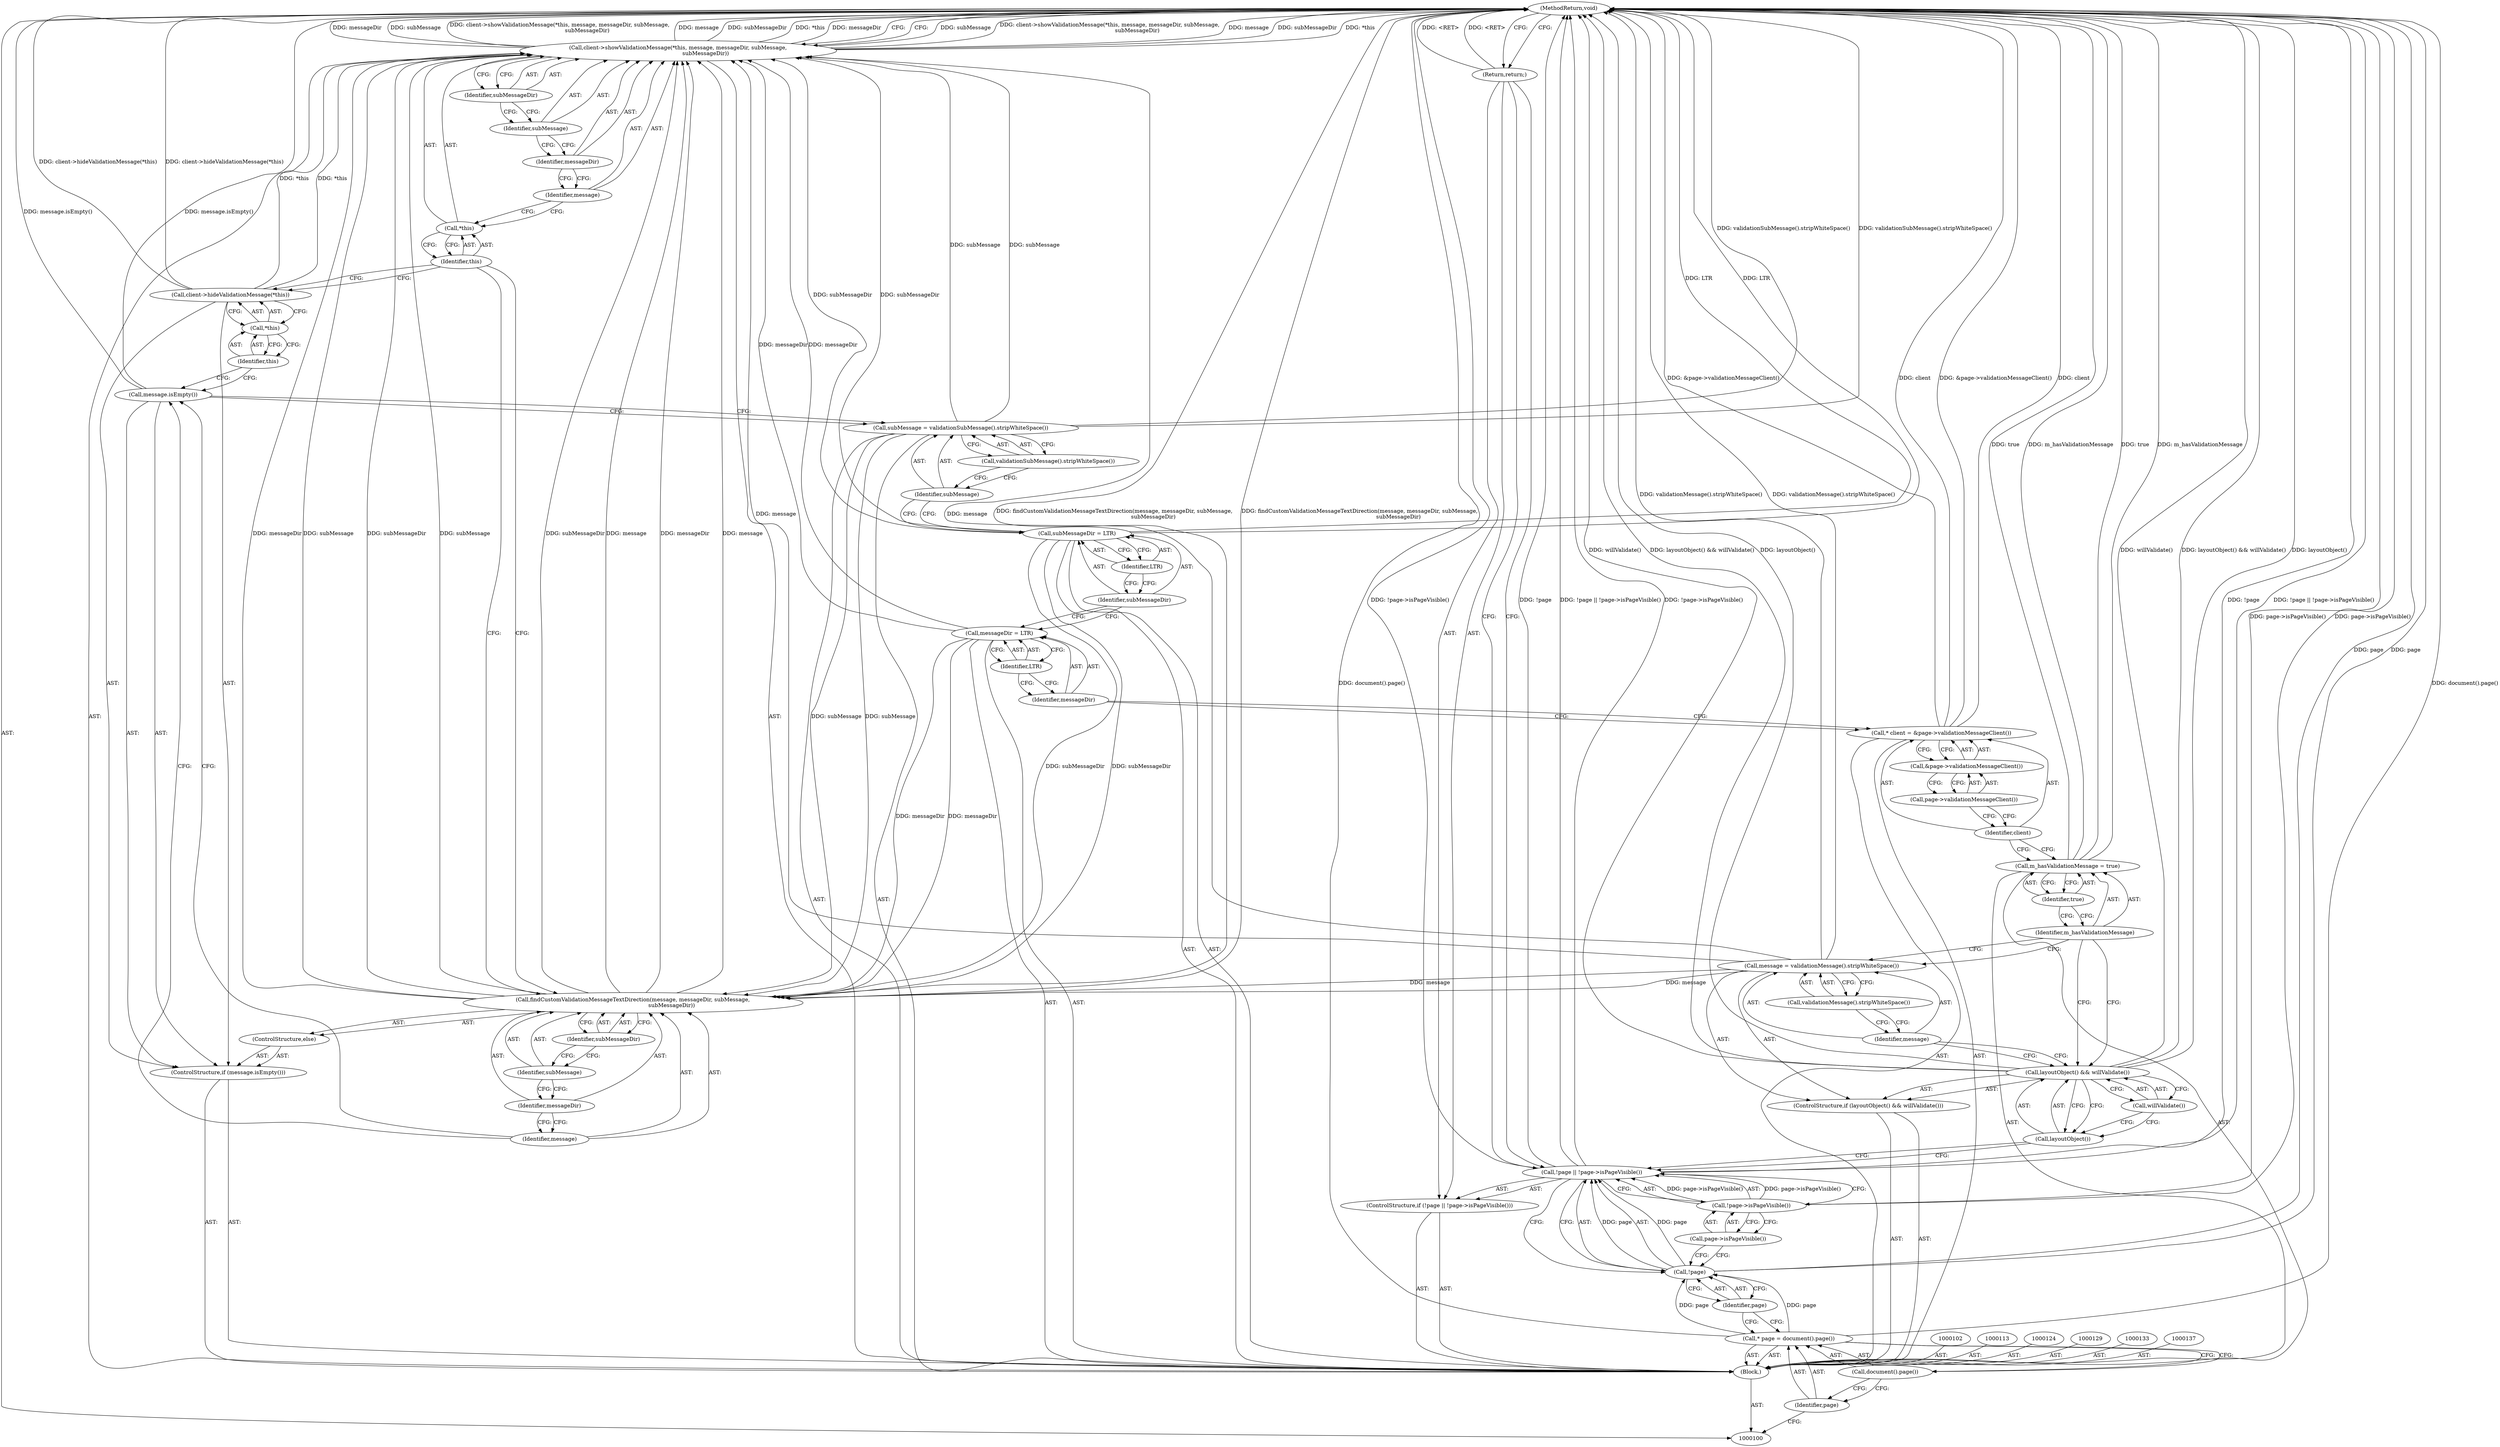 digraph "0_Chrome_a8e17a3031b6ad69c399e5e04dd0084e577097fc" {
"1000159" [label="(MethodReturn,void)"];
"1000101" [label="(Block,)"];
"1000125" [label="(Call,* client = &page->validationMessageClient())"];
"1000126" [label="(Identifier,client)"];
"1000127" [label="(Call,&page->validationMessageClient())"];
"1000128" [label="(Call,page->validationMessageClient())"];
"1000130" [label="(Call,messageDir = LTR)"];
"1000131" [label="(Identifier,messageDir)"];
"1000132" [label="(Identifier,LTR)"];
"1000134" [label="(Call,subMessageDir = LTR)"];
"1000135" [label="(Identifier,subMessageDir)"];
"1000136" [label="(Identifier,LTR)"];
"1000140" [label="(Call,validationSubMessage().stripWhiteSpace())"];
"1000138" [label="(Call,subMessage = validationSubMessage().stripWhiteSpace())"];
"1000139" [label="(Identifier,subMessage)"];
"1000141" [label="(ControlStructure,if (message.isEmpty()))"];
"1000142" [label="(Call,message.isEmpty())"];
"1000144" [label="(Call,*this)"];
"1000145" [label="(Identifier,this)"];
"1000143" [label="(Call,client->hideValidationMessage(*this))"];
"1000146" [label="(ControlStructure,else)"];
"1000147" [label="(Call,findCustomValidationMessageTextDirection(message, messageDir, subMessage,\n                                             subMessageDir))"];
"1000148" [label="(Identifier,message)"];
"1000149" [label="(Identifier,messageDir)"];
"1000150" [label="(Identifier,subMessage)"];
"1000151" [label="(Identifier,subMessageDir)"];
"1000152" [label="(Call,client->showValidationMessage(*this, message, messageDir, subMessage,\n                                subMessageDir))"];
"1000153" [label="(Call,*this)"];
"1000154" [label="(Identifier,this)"];
"1000155" [label="(Identifier,message)"];
"1000156" [label="(Identifier,messageDir)"];
"1000157" [label="(Identifier,subMessage)"];
"1000105" [label="(Call,document().page())"];
"1000103" [label="(Call,* page = document().page())"];
"1000104" [label="(Identifier,page)"];
"1000158" [label="(Identifier,subMessageDir)"];
"1000110" [label="(Call,!page->isPageVisible())"];
"1000111" [label="(Call,page->isPageVisible())"];
"1000106" [label="(ControlStructure,if (!page || !page->isPageVisible()))"];
"1000107" [label="(Call,!page || !page->isPageVisible())"];
"1000108" [label="(Call,!page)"];
"1000109" [label="(Identifier,page)"];
"1000112" [label="(Return,return;)"];
"1000117" [label="(Call,willValidate())"];
"1000114" [label="(ControlStructure,if (layoutObject() && willValidate()))"];
"1000115" [label="(Call,layoutObject() && willValidate())"];
"1000116" [label="(Call,layoutObject())"];
"1000120" [label="(Call,validationMessage().stripWhiteSpace())"];
"1000118" [label="(Call,message = validationMessage().stripWhiteSpace())"];
"1000119" [label="(Identifier,message)"];
"1000121" [label="(Call,m_hasValidationMessage = true)"];
"1000122" [label="(Identifier,m_hasValidationMessage)"];
"1000123" [label="(Identifier,true)"];
"1000159" -> "1000100"  [label="AST: "];
"1000159" -> "1000112"  [label="CFG: "];
"1000159" -> "1000152"  [label="CFG: "];
"1000112" -> "1000159"  [label="DDG: <RET>"];
"1000115" -> "1000159"  [label="DDG: willValidate()"];
"1000115" -> "1000159"  [label="DDG: layoutObject() && willValidate()"];
"1000115" -> "1000159"  [label="DDG: layoutObject()"];
"1000142" -> "1000159"  [label="DDG: message.isEmpty()"];
"1000107" -> "1000159"  [label="DDG: !page"];
"1000107" -> "1000159"  [label="DDG: !page || !page->isPageVisible()"];
"1000107" -> "1000159"  [label="DDG: !page->isPageVisible()"];
"1000152" -> "1000159"  [label="DDG: subMessage"];
"1000152" -> "1000159"  [label="DDG: client->showValidationMessage(*this, message, messageDir, subMessage,\n                                subMessageDir)"];
"1000152" -> "1000159"  [label="DDG: message"];
"1000152" -> "1000159"  [label="DDG: subMessageDir"];
"1000152" -> "1000159"  [label="DDG: *this"];
"1000152" -> "1000159"  [label="DDG: messageDir"];
"1000103" -> "1000159"  [label="DDG: document().page()"];
"1000121" -> "1000159"  [label="DDG: true"];
"1000121" -> "1000159"  [label="DDG: m_hasValidationMessage"];
"1000108" -> "1000159"  [label="DDG: page"];
"1000125" -> "1000159"  [label="DDG: client"];
"1000125" -> "1000159"  [label="DDG: &page->validationMessageClient()"];
"1000138" -> "1000159"  [label="DDG: validationSubMessage().stripWhiteSpace()"];
"1000118" -> "1000159"  [label="DDG: validationMessage().stripWhiteSpace()"];
"1000143" -> "1000159"  [label="DDG: client->hideValidationMessage(*this)"];
"1000134" -> "1000159"  [label="DDG: LTR"];
"1000147" -> "1000159"  [label="DDG: findCustomValidationMessageTextDirection(message, messageDir, subMessage,\n                                             subMessageDir)"];
"1000110" -> "1000159"  [label="DDG: page->isPageVisible()"];
"1000101" -> "1000100"  [label="AST: "];
"1000102" -> "1000101"  [label="AST: "];
"1000103" -> "1000101"  [label="AST: "];
"1000106" -> "1000101"  [label="AST: "];
"1000113" -> "1000101"  [label="AST: "];
"1000114" -> "1000101"  [label="AST: "];
"1000121" -> "1000101"  [label="AST: "];
"1000124" -> "1000101"  [label="AST: "];
"1000125" -> "1000101"  [label="AST: "];
"1000129" -> "1000101"  [label="AST: "];
"1000130" -> "1000101"  [label="AST: "];
"1000133" -> "1000101"  [label="AST: "];
"1000134" -> "1000101"  [label="AST: "];
"1000137" -> "1000101"  [label="AST: "];
"1000138" -> "1000101"  [label="AST: "];
"1000141" -> "1000101"  [label="AST: "];
"1000152" -> "1000101"  [label="AST: "];
"1000125" -> "1000101"  [label="AST: "];
"1000125" -> "1000127"  [label="CFG: "];
"1000126" -> "1000125"  [label="AST: "];
"1000127" -> "1000125"  [label="AST: "];
"1000131" -> "1000125"  [label="CFG: "];
"1000125" -> "1000159"  [label="DDG: client"];
"1000125" -> "1000159"  [label="DDG: &page->validationMessageClient()"];
"1000126" -> "1000125"  [label="AST: "];
"1000126" -> "1000121"  [label="CFG: "];
"1000128" -> "1000126"  [label="CFG: "];
"1000127" -> "1000125"  [label="AST: "];
"1000127" -> "1000128"  [label="CFG: "];
"1000128" -> "1000127"  [label="AST: "];
"1000125" -> "1000127"  [label="CFG: "];
"1000128" -> "1000127"  [label="AST: "];
"1000128" -> "1000126"  [label="CFG: "];
"1000127" -> "1000128"  [label="CFG: "];
"1000130" -> "1000101"  [label="AST: "];
"1000130" -> "1000132"  [label="CFG: "];
"1000131" -> "1000130"  [label="AST: "];
"1000132" -> "1000130"  [label="AST: "];
"1000135" -> "1000130"  [label="CFG: "];
"1000130" -> "1000147"  [label="DDG: messageDir"];
"1000130" -> "1000152"  [label="DDG: messageDir"];
"1000131" -> "1000130"  [label="AST: "];
"1000131" -> "1000125"  [label="CFG: "];
"1000132" -> "1000131"  [label="CFG: "];
"1000132" -> "1000130"  [label="AST: "];
"1000132" -> "1000131"  [label="CFG: "];
"1000130" -> "1000132"  [label="CFG: "];
"1000134" -> "1000101"  [label="AST: "];
"1000134" -> "1000136"  [label="CFG: "];
"1000135" -> "1000134"  [label="AST: "];
"1000136" -> "1000134"  [label="AST: "];
"1000139" -> "1000134"  [label="CFG: "];
"1000134" -> "1000159"  [label="DDG: LTR"];
"1000134" -> "1000147"  [label="DDG: subMessageDir"];
"1000134" -> "1000152"  [label="DDG: subMessageDir"];
"1000135" -> "1000134"  [label="AST: "];
"1000135" -> "1000130"  [label="CFG: "];
"1000136" -> "1000135"  [label="CFG: "];
"1000136" -> "1000134"  [label="AST: "];
"1000136" -> "1000135"  [label="CFG: "];
"1000134" -> "1000136"  [label="CFG: "];
"1000140" -> "1000138"  [label="AST: "];
"1000140" -> "1000139"  [label="CFG: "];
"1000138" -> "1000140"  [label="CFG: "];
"1000138" -> "1000101"  [label="AST: "];
"1000138" -> "1000140"  [label="CFG: "];
"1000139" -> "1000138"  [label="AST: "];
"1000140" -> "1000138"  [label="AST: "];
"1000142" -> "1000138"  [label="CFG: "];
"1000138" -> "1000159"  [label="DDG: validationSubMessage().stripWhiteSpace()"];
"1000138" -> "1000147"  [label="DDG: subMessage"];
"1000138" -> "1000152"  [label="DDG: subMessage"];
"1000139" -> "1000138"  [label="AST: "];
"1000139" -> "1000134"  [label="CFG: "];
"1000140" -> "1000139"  [label="CFG: "];
"1000141" -> "1000101"  [label="AST: "];
"1000142" -> "1000141"  [label="AST: "];
"1000143" -> "1000141"  [label="AST: "];
"1000146" -> "1000141"  [label="AST: "];
"1000142" -> "1000141"  [label="AST: "];
"1000142" -> "1000138"  [label="CFG: "];
"1000145" -> "1000142"  [label="CFG: "];
"1000148" -> "1000142"  [label="CFG: "];
"1000142" -> "1000159"  [label="DDG: message.isEmpty()"];
"1000144" -> "1000143"  [label="AST: "];
"1000144" -> "1000145"  [label="CFG: "];
"1000145" -> "1000144"  [label="AST: "];
"1000143" -> "1000144"  [label="CFG: "];
"1000145" -> "1000144"  [label="AST: "];
"1000145" -> "1000142"  [label="CFG: "];
"1000144" -> "1000145"  [label="CFG: "];
"1000143" -> "1000141"  [label="AST: "];
"1000143" -> "1000144"  [label="CFG: "];
"1000144" -> "1000143"  [label="AST: "];
"1000154" -> "1000143"  [label="CFG: "];
"1000143" -> "1000159"  [label="DDG: client->hideValidationMessage(*this)"];
"1000143" -> "1000152"  [label="DDG: *this"];
"1000146" -> "1000141"  [label="AST: "];
"1000147" -> "1000146"  [label="AST: "];
"1000147" -> "1000146"  [label="AST: "];
"1000147" -> "1000151"  [label="CFG: "];
"1000148" -> "1000147"  [label="AST: "];
"1000149" -> "1000147"  [label="AST: "];
"1000150" -> "1000147"  [label="AST: "];
"1000151" -> "1000147"  [label="AST: "];
"1000154" -> "1000147"  [label="CFG: "];
"1000147" -> "1000159"  [label="DDG: findCustomValidationMessageTextDirection(message, messageDir, subMessage,\n                                             subMessageDir)"];
"1000118" -> "1000147"  [label="DDG: message"];
"1000130" -> "1000147"  [label="DDG: messageDir"];
"1000138" -> "1000147"  [label="DDG: subMessage"];
"1000134" -> "1000147"  [label="DDG: subMessageDir"];
"1000147" -> "1000152"  [label="DDG: message"];
"1000147" -> "1000152"  [label="DDG: messageDir"];
"1000147" -> "1000152"  [label="DDG: subMessage"];
"1000147" -> "1000152"  [label="DDG: subMessageDir"];
"1000148" -> "1000147"  [label="AST: "];
"1000148" -> "1000142"  [label="CFG: "];
"1000149" -> "1000148"  [label="CFG: "];
"1000149" -> "1000147"  [label="AST: "];
"1000149" -> "1000148"  [label="CFG: "];
"1000150" -> "1000149"  [label="CFG: "];
"1000150" -> "1000147"  [label="AST: "];
"1000150" -> "1000149"  [label="CFG: "];
"1000151" -> "1000150"  [label="CFG: "];
"1000151" -> "1000147"  [label="AST: "];
"1000151" -> "1000150"  [label="CFG: "];
"1000147" -> "1000151"  [label="CFG: "];
"1000152" -> "1000101"  [label="AST: "];
"1000152" -> "1000158"  [label="CFG: "];
"1000153" -> "1000152"  [label="AST: "];
"1000155" -> "1000152"  [label="AST: "];
"1000156" -> "1000152"  [label="AST: "];
"1000157" -> "1000152"  [label="AST: "];
"1000158" -> "1000152"  [label="AST: "];
"1000159" -> "1000152"  [label="CFG: "];
"1000152" -> "1000159"  [label="DDG: subMessage"];
"1000152" -> "1000159"  [label="DDG: client->showValidationMessage(*this, message, messageDir, subMessage,\n                                subMessageDir)"];
"1000152" -> "1000159"  [label="DDG: message"];
"1000152" -> "1000159"  [label="DDG: subMessageDir"];
"1000152" -> "1000159"  [label="DDG: *this"];
"1000152" -> "1000159"  [label="DDG: messageDir"];
"1000143" -> "1000152"  [label="DDG: *this"];
"1000147" -> "1000152"  [label="DDG: message"];
"1000147" -> "1000152"  [label="DDG: messageDir"];
"1000147" -> "1000152"  [label="DDG: subMessage"];
"1000147" -> "1000152"  [label="DDG: subMessageDir"];
"1000118" -> "1000152"  [label="DDG: message"];
"1000130" -> "1000152"  [label="DDG: messageDir"];
"1000138" -> "1000152"  [label="DDG: subMessage"];
"1000134" -> "1000152"  [label="DDG: subMessageDir"];
"1000153" -> "1000152"  [label="AST: "];
"1000153" -> "1000154"  [label="CFG: "];
"1000154" -> "1000153"  [label="AST: "];
"1000155" -> "1000153"  [label="CFG: "];
"1000154" -> "1000153"  [label="AST: "];
"1000154" -> "1000143"  [label="CFG: "];
"1000154" -> "1000147"  [label="CFG: "];
"1000153" -> "1000154"  [label="CFG: "];
"1000155" -> "1000152"  [label="AST: "];
"1000155" -> "1000153"  [label="CFG: "];
"1000156" -> "1000155"  [label="CFG: "];
"1000156" -> "1000152"  [label="AST: "];
"1000156" -> "1000155"  [label="CFG: "];
"1000157" -> "1000156"  [label="CFG: "];
"1000157" -> "1000152"  [label="AST: "];
"1000157" -> "1000156"  [label="CFG: "];
"1000158" -> "1000157"  [label="CFG: "];
"1000105" -> "1000103"  [label="AST: "];
"1000105" -> "1000104"  [label="CFG: "];
"1000103" -> "1000105"  [label="CFG: "];
"1000103" -> "1000101"  [label="AST: "];
"1000103" -> "1000105"  [label="CFG: "];
"1000104" -> "1000103"  [label="AST: "];
"1000105" -> "1000103"  [label="AST: "];
"1000109" -> "1000103"  [label="CFG: "];
"1000103" -> "1000159"  [label="DDG: document().page()"];
"1000103" -> "1000108"  [label="DDG: page"];
"1000104" -> "1000103"  [label="AST: "];
"1000104" -> "1000100"  [label="CFG: "];
"1000105" -> "1000104"  [label="CFG: "];
"1000158" -> "1000152"  [label="AST: "];
"1000158" -> "1000157"  [label="CFG: "];
"1000152" -> "1000158"  [label="CFG: "];
"1000110" -> "1000107"  [label="AST: "];
"1000110" -> "1000111"  [label="CFG: "];
"1000111" -> "1000110"  [label="AST: "];
"1000107" -> "1000110"  [label="CFG: "];
"1000110" -> "1000159"  [label="DDG: page->isPageVisible()"];
"1000110" -> "1000107"  [label="DDG: page->isPageVisible()"];
"1000111" -> "1000110"  [label="AST: "];
"1000111" -> "1000108"  [label="CFG: "];
"1000110" -> "1000111"  [label="CFG: "];
"1000106" -> "1000101"  [label="AST: "];
"1000107" -> "1000106"  [label="AST: "];
"1000112" -> "1000106"  [label="AST: "];
"1000107" -> "1000106"  [label="AST: "];
"1000107" -> "1000108"  [label="CFG: "];
"1000107" -> "1000110"  [label="CFG: "];
"1000108" -> "1000107"  [label="AST: "];
"1000110" -> "1000107"  [label="AST: "];
"1000112" -> "1000107"  [label="CFG: "];
"1000116" -> "1000107"  [label="CFG: "];
"1000107" -> "1000159"  [label="DDG: !page"];
"1000107" -> "1000159"  [label="DDG: !page || !page->isPageVisible()"];
"1000107" -> "1000159"  [label="DDG: !page->isPageVisible()"];
"1000108" -> "1000107"  [label="DDG: page"];
"1000110" -> "1000107"  [label="DDG: page->isPageVisible()"];
"1000108" -> "1000107"  [label="AST: "];
"1000108" -> "1000109"  [label="CFG: "];
"1000109" -> "1000108"  [label="AST: "];
"1000111" -> "1000108"  [label="CFG: "];
"1000107" -> "1000108"  [label="CFG: "];
"1000108" -> "1000159"  [label="DDG: page"];
"1000108" -> "1000107"  [label="DDG: page"];
"1000103" -> "1000108"  [label="DDG: page"];
"1000109" -> "1000108"  [label="AST: "];
"1000109" -> "1000103"  [label="CFG: "];
"1000108" -> "1000109"  [label="CFG: "];
"1000112" -> "1000106"  [label="AST: "];
"1000112" -> "1000107"  [label="CFG: "];
"1000159" -> "1000112"  [label="CFG: "];
"1000112" -> "1000159"  [label="DDG: <RET>"];
"1000117" -> "1000115"  [label="AST: "];
"1000117" -> "1000116"  [label="CFG: "];
"1000115" -> "1000117"  [label="CFG: "];
"1000114" -> "1000101"  [label="AST: "];
"1000115" -> "1000114"  [label="AST: "];
"1000118" -> "1000114"  [label="AST: "];
"1000115" -> "1000114"  [label="AST: "];
"1000115" -> "1000116"  [label="CFG: "];
"1000115" -> "1000117"  [label="CFG: "];
"1000116" -> "1000115"  [label="AST: "];
"1000117" -> "1000115"  [label="AST: "];
"1000119" -> "1000115"  [label="CFG: "];
"1000122" -> "1000115"  [label="CFG: "];
"1000115" -> "1000159"  [label="DDG: willValidate()"];
"1000115" -> "1000159"  [label="DDG: layoutObject() && willValidate()"];
"1000115" -> "1000159"  [label="DDG: layoutObject()"];
"1000116" -> "1000115"  [label="AST: "];
"1000116" -> "1000107"  [label="CFG: "];
"1000117" -> "1000116"  [label="CFG: "];
"1000115" -> "1000116"  [label="CFG: "];
"1000120" -> "1000118"  [label="AST: "];
"1000120" -> "1000119"  [label="CFG: "];
"1000118" -> "1000120"  [label="CFG: "];
"1000118" -> "1000114"  [label="AST: "];
"1000118" -> "1000120"  [label="CFG: "];
"1000119" -> "1000118"  [label="AST: "];
"1000120" -> "1000118"  [label="AST: "];
"1000122" -> "1000118"  [label="CFG: "];
"1000118" -> "1000159"  [label="DDG: validationMessage().stripWhiteSpace()"];
"1000118" -> "1000147"  [label="DDG: message"];
"1000118" -> "1000152"  [label="DDG: message"];
"1000119" -> "1000118"  [label="AST: "];
"1000119" -> "1000115"  [label="CFG: "];
"1000120" -> "1000119"  [label="CFG: "];
"1000121" -> "1000101"  [label="AST: "];
"1000121" -> "1000123"  [label="CFG: "];
"1000122" -> "1000121"  [label="AST: "];
"1000123" -> "1000121"  [label="AST: "];
"1000126" -> "1000121"  [label="CFG: "];
"1000121" -> "1000159"  [label="DDG: true"];
"1000121" -> "1000159"  [label="DDG: m_hasValidationMessage"];
"1000122" -> "1000121"  [label="AST: "];
"1000122" -> "1000118"  [label="CFG: "];
"1000122" -> "1000115"  [label="CFG: "];
"1000123" -> "1000122"  [label="CFG: "];
"1000123" -> "1000121"  [label="AST: "];
"1000123" -> "1000122"  [label="CFG: "];
"1000121" -> "1000123"  [label="CFG: "];
}
